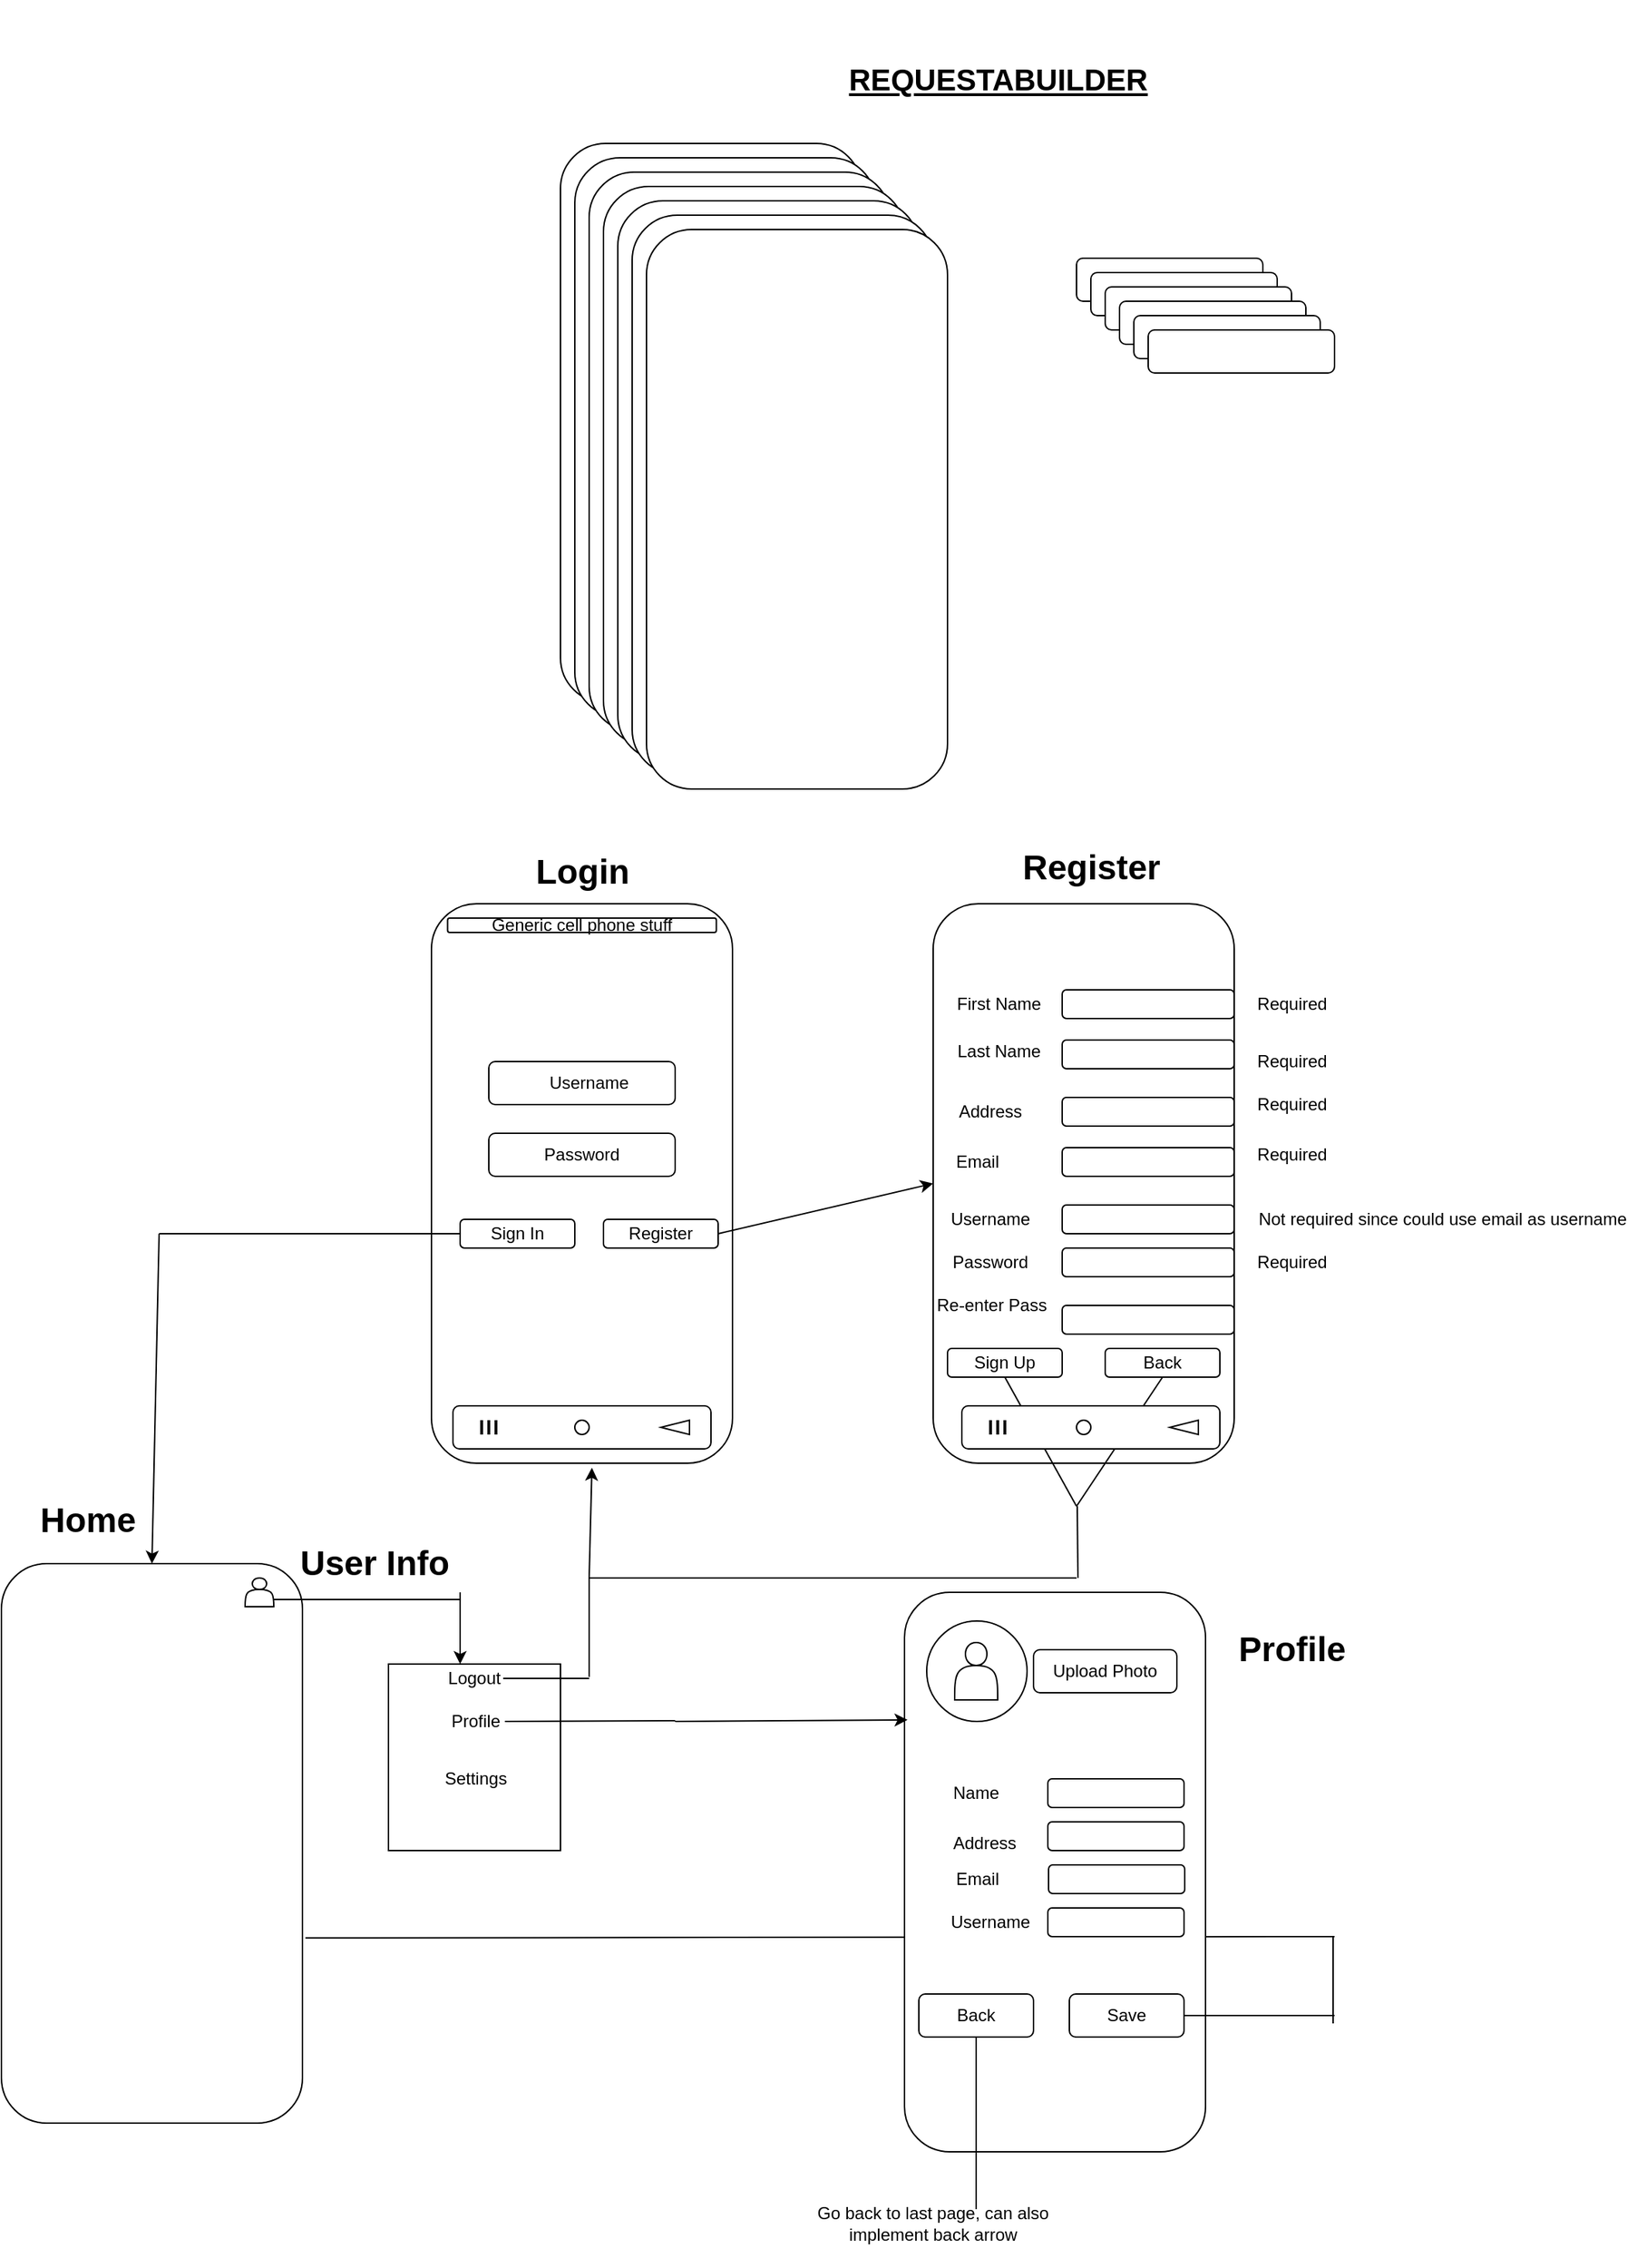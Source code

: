 <mxfile version="14.8.0" type="github">
  <diagram id="QCRtVXhzJN2AWh_LGw6S" name="Page-1">
    <mxGraphModel dx="2272" dy="794" grid="1" gridSize="10" guides="1" tooltips="1" connect="1" arrows="1" fold="1" page="1" pageScale="1" pageWidth="850" pageHeight="1100" math="0" shadow="0">
      <root>
        <mxCell id="0" />
        <mxCell id="1" parent="0" />
        <mxCell id="H3QQZvvAGUR-z7Z-Pk0n-115" value="" style="endArrow=none;html=1;exitX=1.01;exitY=0.669;exitDx=0;exitDy=0;exitPerimeter=0;" edge="1" parent="1" source="H3QQZvvAGUR-z7Z-Pk0n-14">
          <mxGeometry width="50" height="50" relative="1" as="geometry">
            <mxPoint x="600" y="1370" as="sourcePoint" />
            <mxPoint x="660" y="1370" as="targetPoint" />
          </mxGeometry>
        </mxCell>
        <mxCell id="H3QQZvvAGUR-z7Z-Pk0n-1" value="&lt;font style=&quot;font-size: 21px&quot;&gt;&lt;b&gt;&lt;u&gt;REQUESTABUILDER&lt;/u&gt;&lt;/b&gt;&lt;/font&gt;" style="text;html=1;strokeColor=none;fillColor=none;align=center;verticalAlign=middle;whiteSpace=wrap;rounded=0;" vertex="1" parent="1">
          <mxGeometry x="288" y="20" width="275" height="110" as="geometry" />
        </mxCell>
        <mxCell id="H3QQZvvAGUR-z7Z-Pk0n-6" value="" style="rounded=1;whiteSpace=wrap;html=1;" vertex="1" parent="1">
          <mxGeometry x="120" y="120" width="210" height="390" as="geometry" />
        </mxCell>
        <mxCell id="H3QQZvvAGUR-z7Z-Pk0n-7" value="" style="rounded=1;whiteSpace=wrap;html=1;" vertex="1" parent="1">
          <mxGeometry x="130" y="130" width="210" height="390" as="geometry" />
        </mxCell>
        <mxCell id="H3QQZvvAGUR-z7Z-Pk0n-8" value="" style="rounded=1;whiteSpace=wrap;html=1;" vertex="1" parent="1">
          <mxGeometry x="140" y="140" width="210" height="390" as="geometry" />
        </mxCell>
        <mxCell id="H3QQZvvAGUR-z7Z-Pk0n-9" value="" style="rounded=1;whiteSpace=wrap;html=1;" vertex="1" parent="1">
          <mxGeometry x="150" y="150" width="210" height="390" as="geometry" />
        </mxCell>
        <mxCell id="H3QQZvvAGUR-z7Z-Pk0n-10" value="" style="rounded=1;whiteSpace=wrap;html=1;" vertex="1" parent="1">
          <mxGeometry x="160" y="160" width="210" height="390" as="geometry" />
        </mxCell>
        <mxCell id="H3QQZvvAGUR-z7Z-Pk0n-11" value="" style="rounded=1;whiteSpace=wrap;html=1;" vertex="1" parent="1">
          <mxGeometry x="170" y="170" width="210" height="390" as="geometry" />
        </mxCell>
        <mxCell id="H3QQZvvAGUR-z7Z-Pk0n-12" value="" style="rounded=1;whiteSpace=wrap;html=1;" vertex="1" parent="1">
          <mxGeometry x="180" y="180" width="210" height="390" as="geometry" />
        </mxCell>
        <mxCell id="H3QQZvvAGUR-z7Z-Pk0n-14" value="" style="rounded=1;whiteSpace=wrap;html=1;" vertex="1" parent="1">
          <mxGeometry x="-270" y="1110" width="210" height="390" as="geometry" />
        </mxCell>
        <mxCell id="H3QQZvvAGUR-z7Z-Pk0n-13" value="" style="rounded=1;whiteSpace=wrap;html=1;" vertex="1" parent="1">
          <mxGeometry x="360" y="1130" width="210" height="390" as="geometry" />
        </mxCell>
        <mxCell id="H3QQZvvAGUR-z7Z-Pk0n-15" value="" style="rounded=1;whiteSpace=wrap;html=1;" vertex="1" parent="1">
          <mxGeometry x="380" y="650" width="210" height="390" as="geometry" />
        </mxCell>
        <mxCell id="H3QQZvvAGUR-z7Z-Pk0n-16" value="" style="rounded=1;whiteSpace=wrap;html=1;" vertex="1" parent="1">
          <mxGeometry x="30" y="650" width="210" height="390" as="geometry" />
        </mxCell>
        <mxCell id="H3QQZvvAGUR-z7Z-Pk0n-17" value="" style="rounded=1;whiteSpace=wrap;html=1;" vertex="1" parent="1">
          <mxGeometry x="70" y="810" width="130" height="30" as="geometry" />
        </mxCell>
        <mxCell id="H3QQZvvAGUR-z7Z-Pk0n-18" value="" style="rounded=1;whiteSpace=wrap;html=1;" vertex="1" parent="1">
          <mxGeometry x="480" y="200" width="130" height="30" as="geometry" />
        </mxCell>
        <mxCell id="H3QQZvvAGUR-z7Z-Pk0n-19" value="" style="rounded=1;whiteSpace=wrap;html=1;" vertex="1" parent="1">
          <mxGeometry x="490" y="210" width="130" height="30" as="geometry" />
        </mxCell>
        <mxCell id="H3QQZvvAGUR-z7Z-Pk0n-20" value="" style="rounded=1;whiteSpace=wrap;html=1;" vertex="1" parent="1">
          <mxGeometry x="500" y="220" width="130" height="30" as="geometry" />
        </mxCell>
        <mxCell id="H3QQZvvAGUR-z7Z-Pk0n-21" value="" style="rounded=1;whiteSpace=wrap;html=1;" vertex="1" parent="1">
          <mxGeometry x="510" y="230" width="130" height="30" as="geometry" />
        </mxCell>
        <mxCell id="H3QQZvvAGUR-z7Z-Pk0n-22" value="" style="rounded=1;whiteSpace=wrap;html=1;" vertex="1" parent="1">
          <mxGeometry x="520" y="240" width="130" height="30" as="geometry" />
        </mxCell>
        <mxCell id="H3QQZvvAGUR-z7Z-Pk0n-23" value="" style="rounded=1;whiteSpace=wrap;html=1;" vertex="1" parent="1">
          <mxGeometry x="530" y="250" width="130" height="30" as="geometry" />
        </mxCell>
        <mxCell id="H3QQZvvAGUR-z7Z-Pk0n-24" value="Back" style="rounded=1;whiteSpace=wrap;html=1;" vertex="1" parent="1">
          <mxGeometry x="370" y="1410" width="80" height="30" as="geometry" />
        </mxCell>
        <mxCell id="H3QQZvvAGUR-z7Z-Pk0n-25" value="" style="rounded=1;whiteSpace=wrap;html=1;" vertex="1" parent="1">
          <mxGeometry x="470" y="710" width="120" height="20" as="geometry" />
        </mxCell>
        <mxCell id="H3QQZvvAGUR-z7Z-Pk0n-26" value="" style="rounded=1;whiteSpace=wrap;html=1;" vertex="1" parent="1">
          <mxGeometry x="45" y="1000" width="180" height="30" as="geometry" />
        </mxCell>
        <mxCell id="H3QQZvvAGUR-z7Z-Pk0n-27" value="Generic cell phone stuff" style="rounded=1;whiteSpace=wrap;html=1;" vertex="1" parent="1">
          <mxGeometry x="41.25" y="660" width="187.5" height="10" as="geometry" />
        </mxCell>
        <mxCell id="H3QQZvvAGUR-z7Z-Pk0n-28" value="" style="rounded=1;whiteSpace=wrap;html=1;" vertex="1" parent="1">
          <mxGeometry x="70" y="760" width="130" height="30" as="geometry" />
        </mxCell>
        <mxCell id="H3QQZvvAGUR-z7Z-Pk0n-29" value="Username" style="text;html=1;strokeColor=none;fillColor=none;align=center;verticalAlign=middle;whiteSpace=wrap;rounded=0;" vertex="1" parent="1">
          <mxGeometry x="80" y="765" width="120" height="20" as="geometry" />
        </mxCell>
        <mxCell id="H3QQZvvAGUR-z7Z-Pk0n-30" value="Password" style="text;html=1;strokeColor=none;fillColor=none;align=center;verticalAlign=middle;whiteSpace=wrap;rounded=0;" vertex="1" parent="1">
          <mxGeometry x="75" y="815" width="120" height="20" as="geometry" />
        </mxCell>
        <mxCell id="H3QQZvvAGUR-z7Z-Pk0n-31" value="Sign In" style="rounded=1;whiteSpace=wrap;html=1;" vertex="1" parent="1">
          <mxGeometry x="50" y="870" width="80" height="20" as="geometry" />
        </mxCell>
        <mxCell id="H3QQZvvAGUR-z7Z-Pk0n-32" value="Register" style="rounded=1;whiteSpace=wrap;html=1;" vertex="1" parent="1">
          <mxGeometry x="150" y="870" width="80" height="20" as="geometry" />
        </mxCell>
        <mxCell id="H3QQZvvAGUR-z7Z-Pk0n-35" value="" style="ellipse;whiteSpace=wrap;html=1;aspect=fixed;" vertex="1" parent="1">
          <mxGeometry x="130" y="1010" width="10" height="10" as="geometry" />
        </mxCell>
        <mxCell id="H3QQZvvAGUR-z7Z-Pk0n-36" value="" style="html=1;shadow=0;dashed=0;align=center;verticalAlign=middle;shape=mxgraph.arrows2.arrow;dy=0.6;dx=40;flipH=1;notch=0;" vertex="1" parent="1">
          <mxGeometry x="190" y="1010" width="20" height="10" as="geometry" />
        </mxCell>
        <mxCell id="H3QQZvvAGUR-z7Z-Pk0n-37" value="" style="line;strokeWidth=2;direction=south;html=1;" vertex="1" parent="1">
          <mxGeometry x="70" y="1010" width="10" height="10" as="geometry" />
        </mxCell>
        <mxCell id="H3QQZvvAGUR-z7Z-Pk0n-38" value="" style="line;strokeWidth=2;direction=south;html=1;" vertex="1" parent="1">
          <mxGeometry x="65" y="1010" width="10" height="10" as="geometry" />
        </mxCell>
        <mxCell id="H3QQZvvAGUR-z7Z-Pk0n-39" value="" style="line;strokeWidth=2;direction=south;html=1;" vertex="1" parent="1">
          <mxGeometry x="60" y="1010" width="10" height="10" as="geometry" />
        </mxCell>
        <mxCell id="H3QQZvvAGUR-z7Z-Pk0n-40" value="" style="endArrow=classic;html=1;exitX=1;exitY=0.5;exitDx=0;exitDy=0;entryX=0;entryY=0.5;entryDx=0;entryDy=0;" edge="1" parent="1" source="H3QQZvvAGUR-z7Z-Pk0n-32" target="H3QQZvvAGUR-z7Z-Pk0n-15">
          <mxGeometry width="50" height="50" relative="1" as="geometry">
            <mxPoint x="270" y="910" as="sourcePoint" />
            <mxPoint x="320" y="860" as="targetPoint" />
          </mxGeometry>
        </mxCell>
        <mxCell id="H3QQZvvAGUR-z7Z-Pk0n-42" value="" style="rounded=1;whiteSpace=wrap;html=1;" vertex="1" parent="1">
          <mxGeometry x="470" y="745" width="120" height="20" as="geometry" />
        </mxCell>
        <mxCell id="H3QQZvvAGUR-z7Z-Pk0n-43" value="" style="rounded=1;whiteSpace=wrap;html=1;" vertex="1" parent="1">
          <mxGeometry x="470" y="785" width="120" height="20" as="geometry" />
        </mxCell>
        <mxCell id="H3QQZvvAGUR-z7Z-Pk0n-44" value="" style="rounded=1;whiteSpace=wrap;html=1;" vertex="1" parent="1">
          <mxGeometry x="470" y="820" width="120" height="20" as="geometry" />
        </mxCell>
        <mxCell id="H3QQZvvAGUR-z7Z-Pk0n-45" value="First Name" style="text;html=1;strokeColor=none;fillColor=none;align=center;verticalAlign=middle;whiteSpace=wrap;rounded=0;" vertex="1" parent="1">
          <mxGeometry x="390.5" y="715" width="70" height="10" as="geometry" />
        </mxCell>
        <mxCell id="H3QQZvvAGUR-z7Z-Pk0n-46" value="Last Name" style="text;html=1;strokeColor=none;fillColor=none;align=center;verticalAlign=middle;whiteSpace=wrap;rounded=0;" vertex="1" parent="1">
          <mxGeometry x="390.5" y="745" width="69.5" height="15" as="geometry" />
        </mxCell>
        <mxCell id="H3QQZvvAGUR-z7Z-Pk0n-47" value="Address" style="text;html=1;strokeColor=none;fillColor=none;align=center;verticalAlign=middle;whiteSpace=wrap;rounded=0;" vertex="1" parent="1">
          <mxGeometry x="400" y="785" width="40" height="20" as="geometry" />
        </mxCell>
        <mxCell id="H3QQZvvAGUR-z7Z-Pk0n-48" value="Email" style="text;html=1;strokeColor=none;fillColor=none;align=center;verticalAlign=middle;whiteSpace=wrap;rounded=0;" vertex="1" parent="1">
          <mxGeometry x="390.5" y="820" width="40" height="20" as="geometry" />
        </mxCell>
        <mxCell id="H3QQZvvAGUR-z7Z-Pk0n-49" value="Username" style="text;html=1;strokeColor=none;fillColor=none;align=center;verticalAlign=middle;whiteSpace=wrap;rounded=0;" vertex="1" parent="1">
          <mxGeometry x="400" y="860" width="40" height="20" as="geometry" />
        </mxCell>
        <mxCell id="H3QQZvvAGUR-z7Z-Pk0n-50" value="" style="rounded=1;whiteSpace=wrap;html=1;" vertex="1" parent="1">
          <mxGeometry x="470" y="860" width="120" height="20" as="geometry" />
        </mxCell>
        <mxCell id="H3QQZvvAGUR-z7Z-Pk0n-51" value="Sign Up" style="rounded=1;whiteSpace=wrap;html=1;" vertex="1" parent="1">
          <mxGeometry x="390" y="960" width="80" height="20" as="geometry" />
        </mxCell>
        <mxCell id="H3QQZvvAGUR-z7Z-Pk0n-52" value="Back" style="rounded=1;whiteSpace=wrap;html=1;" vertex="1" parent="1">
          <mxGeometry x="500" y="960" width="80" height="20" as="geometry" />
        </mxCell>
        <mxCell id="H3QQZvvAGUR-z7Z-Pk0n-53" value="Required" style="text;html=1;align=center;verticalAlign=middle;resizable=0;points=[];autosize=1;strokeColor=none;" vertex="1" parent="1">
          <mxGeometry x="600" y="710" width="60" height="20" as="geometry" />
        </mxCell>
        <mxCell id="H3QQZvvAGUR-z7Z-Pk0n-54" value="Required" style="text;html=1;align=center;verticalAlign=middle;resizable=0;points=[];autosize=1;strokeColor=none;" vertex="1" parent="1">
          <mxGeometry x="600" y="815" width="60" height="20" as="geometry" />
        </mxCell>
        <mxCell id="H3QQZvvAGUR-z7Z-Pk0n-55" value="Required" style="text;html=1;align=center;verticalAlign=middle;resizable=0;points=[];autosize=1;strokeColor=none;" vertex="1" parent="1">
          <mxGeometry x="600" y="780" width="60" height="20" as="geometry" />
        </mxCell>
        <mxCell id="H3QQZvvAGUR-z7Z-Pk0n-56" value="Required" style="text;html=1;align=center;verticalAlign=middle;resizable=0;points=[];autosize=1;strokeColor=none;" vertex="1" parent="1">
          <mxGeometry x="600" y="750" width="60" height="20" as="geometry" />
        </mxCell>
        <mxCell id="H3QQZvvAGUR-z7Z-Pk0n-57" value="Not required since could use email as username" style="text;html=1;align=center;verticalAlign=middle;resizable=0;points=[];autosize=1;strokeColor=none;" vertex="1" parent="1">
          <mxGeometry x="600" y="860" width="270" height="20" as="geometry" />
        </mxCell>
        <mxCell id="H3QQZvvAGUR-z7Z-Pk0n-58" value="" style="rounded=1;whiteSpace=wrap;html=1;" vertex="1" parent="1">
          <mxGeometry x="470" y="890" width="120" height="20" as="geometry" />
        </mxCell>
        <mxCell id="H3QQZvvAGUR-z7Z-Pk0n-59" value="Password" style="text;html=1;strokeColor=none;fillColor=none;align=center;verticalAlign=middle;whiteSpace=wrap;rounded=0;" vertex="1" parent="1">
          <mxGeometry x="400" y="890" width="40" height="20" as="geometry" />
        </mxCell>
        <mxCell id="H3QQZvvAGUR-z7Z-Pk0n-60" value="Required" style="text;html=1;align=center;verticalAlign=middle;resizable=0;points=[];autosize=1;strokeColor=none;" vertex="1" parent="1">
          <mxGeometry x="600" y="890" width="60" height="20" as="geometry" />
        </mxCell>
        <mxCell id="H3QQZvvAGUR-z7Z-Pk0n-61" value="Re-enter Pass" style="text;html=1;strokeColor=none;fillColor=none;align=center;verticalAlign=middle;whiteSpace=wrap;rounded=0;" vertex="1" parent="1">
          <mxGeometry x="380.5" y="920" width="79.5" height="20" as="geometry" />
        </mxCell>
        <mxCell id="H3QQZvvAGUR-z7Z-Pk0n-62" value="" style="rounded=1;whiteSpace=wrap;html=1;" vertex="1" parent="1">
          <mxGeometry x="470" y="930" width="120" height="20" as="geometry" />
        </mxCell>
        <mxCell id="H3QQZvvAGUR-z7Z-Pk0n-63" value="" style="endArrow=none;html=1;entryX=0.5;entryY=1;entryDx=0;entryDy=0;" edge="1" parent="1" target="H3QQZvvAGUR-z7Z-Pk0n-51">
          <mxGeometry width="50" height="50" relative="1" as="geometry">
            <mxPoint x="480" y="1070" as="sourcePoint" />
            <mxPoint x="435.5" y="990" as="targetPoint" />
          </mxGeometry>
        </mxCell>
        <mxCell id="H3QQZvvAGUR-z7Z-Pk0n-64" value="" style="endArrow=none;html=1;entryX=0.5;entryY=1;entryDx=0;entryDy=0;" edge="1" parent="1" target="H3QQZvvAGUR-z7Z-Pk0n-52">
          <mxGeometry width="50" height="50" relative="1" as="geometry">
            <mxPoint x="480" y="1070" as="sourcePoint" />
            <mxPoint x="540" y="1020" as="targetPoint" />
          </mxGeometry>
        </mxCell>
        <mxCell id="H3QQZvvAGUR-z7Z-Pk0n-66" value="" style="endArrow=none;html=1;" edge="1" parent="1">
          <mxGeometry width="50" height="50" relative="1" as="geometry">
            <mxPoint x="481" y="1120" as="sourcePoint" />
            <mxPoint x="480.5" y="1070" as="targetPoint" />
          </mxGeometry>
        </mxCell>
        <mxCell id="H3QQZvvAGUR-z7Z-Pk0n-67" value="" style="endArrow=none;html=1;" edge="1" parent="1">
          <mxGeometry width="50" height="50" relative="1" as="geometry">
            <mxPoint x="140" y="1120" as="sourcePoint" />
            <mxPoint x="480" y="1120" as="targetPoint" />
          </mxGeometry>
        </mxCell>
        <mxCell id="H3QQZvvAGUR-z7Z-Pk0n-68" value="" style="endArrow=classic;html=1;entryX=0.533;entryY=1.008;entryDx=0;entryDy=0;entryPerimeter=0;" edge="1" parent="1" target="H3QQZvvAGUR-z7Z-Pk0n-16">
          <mxGeometry width="50" height="50" relative="1" as="geometry">
            <mxPoint x="140" y="1120" as="sourcePoint" />
            <mxPoint x="190" y="1060" as="targetPoint" />
          </mxGeometry>
        </mxCell>
        <mxCell id="H3QQZvvAGUR-z7Z-Pk0n-69" value="" style="endArrow=none;html=1;entryX=0;entryY=0.5;entryDx=0;entryDy=0;" edge="1" parent="1" target="H3QQZvvAGUR-z7Z-Pk0n-31">
          <mxGeometry width="50" height="50" relative="1" as="geometry">
            <mxPoint x="-160" y="880" as="sourcePoint" />
            <mxPoint x="10" y="880" as="targetPoint" />
          </mxGeometry>
        </mxCell>
        <mxCell id="H3QQZvvAGUR-z7Z-Pk0n-70" value="" style="endArrow=classic;html=1;entryX=0.5;entryY=0;entryDx=0;entryDy=0;" edge="1" parent="1" target="H3QQZvvAGUR-z7Z-Pk0n-14">
          <mxGeometry width="50" height="50" relative="1" as="geometry">
            <mxPoint x="-160" y="880" as="sourcePoint" />
            <mxPoint x="-165" y="1060" as="targetPoint" />
          </mxGeometry>
        </mxCell>
        <mxCell id="H3QQZvvAGUR-z7Z-Pk0n-71" value="" style="rounded=1;whiteSpace=wrap;html=1;" vertex="1" parent="1">
          <mxGeometry x="400" y="1000" width="180" height="30" as="geometry" />
        </mxCell>
        <mxCell id="H3QQZvvAGUR-z7Z-Pk0n-72" value="" style="html=1;shadow=0;dashed=0;align=center;verticalAlign=middle;shape=mxgraph.arrows2.arrow;dy=0.6;dx=40;flipH=1;notch=0;" vertex="1" parent="1">
          <mxGeometry x="545" y="1010" width="20" height="10" as="geometry" />
        </mxCell>
        <mxCell id="H3QQZvvAGUR-z7Z-Pk0n-73" value="" style="ellipse;whiteSpace=wrap;html=1;aspect=fixed;" vertex="1" parent="1">
          <mxGeometry x="480" y="1010" width="10" height="10" as="geometry" />
        </mxCell>
        <mxCell id="H3QQZvvAGUR-z7Z-Pk0n-74" value="" style="line;strokeWidth=2;direction=south;html=1;" vertex="1" parent="1">
          <mxGeometry x="420" y="1010" width="10" height="10" as="geometry" />
        </mxCell>
        <mxCell id="H3QQZvvAGUR-z7Z-Pk0n-75" value="" style="line;strokeWidth=2;direction=south;html=1;" vertex="1" parent="1">
          <mxGeometry x="425" y="1010" width="10" height="10" as="geometry" />
        </mxCell>
        <mxCell id="H3QQZvvAGUR-z7Z-Pk0n-76" value="" style="line;strokeWidth=2;direction=south;html=1;" vertex="1" parent="1">
          <mxGeometry x="415" y="1010" width="10" height="10" as="geometry" />
        </mxCell>
        <mxCell id="H3QQZvvAGUR-z7Z-Pk0n-77" value="" style="shape=actor;whiteSpace=wrap;html=1;" vertex="1" parent="1">
          <mxGeometry x="-100" y="1120" width="20" height="20" as="geometry" />
        </mxCell>
        <mxCell id="H3QQZvvAGUR-z7Z-Pk0n-79" value="" style="endArrow=none;html=1;exitX=1;exitY=0.75;exitDx=0;exitDy=0;" edge="1" parent="1" source="H3QQZvvAGUR-z7Z-Pk0n-77">
          <mxGeometry width="50" height="50" relative="1" as="geometry">
            <mxPoint x="-20" y="1180" as="sourcePoint" />
            <mxPoint x="50" y="1135" as="targetPoint" />
          </mxGeometry>
        </mxCell>
        <mxCell id="H3QQZvvAGUR-z7Z-Pk0n-80" value="" style="endArrow=classic;html=1;" edge="1" parent="1">
          <mxGeometry width="50" height="50" relative="1" as="geometry">
            <mxPoint x="50" y="1130" as="sourcePoint" />
            <mxPoint x="50" y="1180" as="targetPoint" />
          </mxGeometry>
        </mxCell>
        <mxCell id="H3QQZvvAGUR-z7Z-Pk0n-81" value="" style="rounded=0;whiteSpace=wrap;html=1;" vertex="1" parent="1">
          <mxGeometry y="1180" width="120" height="130" as="geometry" />
        </mxCell>
        <mxCell id="H3QQZvvAGUR-z7Z-Pk0n-82" value="Home" style="text;strokeColor=none;fillColor=none;html=1;fontSize=24;fontStyle=1;verticalAlign=middle;align=center;" vertex="1" parent="1">
          <mxGeometry x="-260" y="1060" width="100" height="40" as="geometry" />
        </mxCell>
        <mxCell id="H3QQZvvAGUR-z7Z-Pk0n-83" value="Register" style="text;strokeColor=none;fillColor=none;html=1;fontSize=24;fontStyle=1;verticalAlign=middle;align=center;" vertex="1" parent="1">
          <mxGeometry x="440" y="605" width="100" height="40" as="geometry" />
        </mxCell>
        <mxCell id="H3QQZvvAGUR-z7Z-Pk0n-84" value="Login" style="text;strokeColor=none;fillColor=none;html=1;fontSize=24;fontStyle=1;verticalAlign=middle;align=center;" vertex="1" parent="1">
          <mxGeometry x="85" y="610" width="100" height="35" as="geometry" />
        </mxCell>
        <mxCell id="H3QQZvvAGUR-z7Z-Pk0n-86" value="User Info" style="text;strokeColor=none;fillColor=none;html=1;fontSize=24;fontStyle=1;verticalAlign=middle;align=center;" vertex="1" parent="1">
          <mxGeometry x="-60" y="1090" width="100" height="40" as="geometry" />
        </mxCell>
        <mxCell id="H3QQZvvAGUR-z7Z-Pk0n-87" value="Logout" style="text;html=1;strokeColor=none;fillColor=none;align=center;verticalAlign=middle;whiteSpace=wrap;rounded=0;" vertex="1" parent="1">
          <mxGeometry x="40" y="1180" width="40" height="20" as="geometry" />
        </mxCell>
        <mxCell id="H3QQZvvAGUR-z7Z-Pk0n-88" value="Profile" style="text;html=1;strokeColor=none;fillColor=none;align=center;verticalAlign=middle;whiteSpace=wrap;rounded=0;" vertex="1" parent="1">
          <mxGeometry x="41.25" y="1210" width="40" height="20" as="geometry" />
        </mxCell>
        <mxCell id="H3QQZvvAGUR-z7Z-Pk0n-89" value="Settings" style="text;html=1;strokeColor=none;fillColor=none;align=center;verticalAlign=middle;whiteSpace=wrap;rounded=0;" vertex="1" parent="1">
          <mxGeometry x="41.25" y="1250" width="40" height="20" as="geometry" />
        </mxCell>
        <mxCell id="H3QQZvvAGUR-z7Z-Pk0n-91" value="" style="endArrow=none;html=1;exitX=1;exitY=0.5;exitDx=0;exitDy=0;" edge="1" parent="1" source="H3QQZvvAGUR-z7Z-Pk0n-87">
          <mxGeometry width="50" height="50" relative="1" as="geometry">
            <mxPoint x="130" y="1189.5" as="sourcePoint" />
            <mxPoint x="140" y="1190" as="targetPoint" />
          </mxGeometry>
        </mxCell>
        <mxCell id="H3QQZvvAGUR-z7Z-Pk0n-92" value="" style="endArrow=none;html=1;exitX=1;exitY=0.5;exitDx=0;exitDy=0;" edge="1" parent="1">
          <mxGeometry width="50" height="50" relative="1" as="geometry">
            <mxPoint x="140" y="1189" as="sourcePoint" />
            <mxPoint x="140" y="1120" as="targetPoint" />
          </mxGeometry>
        </mxCell>
        <mxCell id="H3QQZvvAGUR-z7Z-Pk0n-93" value="" style="endArrow=none;html=1;exitX=1;exitY=0.5;exitDx=0;exitDy=0;" edge="1" parent="1" source="H3QQZvvAGUR-z7Z-Pk0n-88">
          <mxGeometry width="50" height="50" relative="1" as="geometry">
            <mxPoint x="140" y="1219.5" as="sourcePoint" />
            <mxPoint x="200" y="1219.5" as="targetPoint" />
          </mxGeometry>
        </mxCell>
        <mxCell id="H3QQZvvAGUR-z7Z-Pk0n-94" value="" style="endArrow=classic;html=1;entryX=0.01;entryY=0.228;entryDx=0;entryDy=0;entryPerimeter=0;" edge="1" parent="1" target="H3QQZvvAGUR-z7Z-Pk0n-13">
          <mxGeometry width="50" height="50" relative="1" as="geometry">
            <mxPoint x="200" y="1220" as="sourcePoint" />
            <mxPoint x="330" y="1220" as="targetPoint" />
          </mxGeometry>
        </mxCell>
        <mxCell id="H3QQZvvAGUR-z7Z-Pk0n-95" value="Profile" style="text;strokeColor=none;fillColor=none;html=1;fontSize=24;fontStyle=1;verticalAlign=middle;align=center;" vertex="1" parent="1">
          <mxGeometry x="580" y="1150" width="100" height="40" as="geometry" />
        </mxCell>
        <mxCell id="H3QQZvvAGUR-z7Z-Pk0n-97" value="" style="ellipse;whiteSpace=wrap;html=1;aspect=fixed;" vertex="1" parent="1">
          <mxGeometry x="375.5" y="1150" width="70" height="70" as="geometry" />
        </mxCell>
        <mxCell id="H3QQZvvAGUR-z7Z-Pk0n-98" value="" style="shape=actor;whiteSpace=wrap;html=1;" vertex="1" parent="1">
          <mxGeometry x="395" y="1165" width="30" height="40" as="geometry" />
        </mxCell>
        <mxCell id="H3QQZvvAGUR-z7Z-Pk0n-99" value="Upload Photo" style="rounded=1;whiteSpace=wrap;html=1;" vertex="1" parent="1">
          <mxGeometry x="450" y="1170" width="100" height="30" as="geometry" />
        </mxCell>
        <mxCell id="H3QQZvvAGUR-z7Z-Pk0n-100" value="Name" style="text;html=1;strokeColor=none;fillColor=none;align=center;verticalAlign=middle;whiteSpace=wrap;rounded=0;" vertex="1" parent="1">
          <mxGeometry x="375" y="1260" width="70" height="20" as="geometry" />
        </mxCell>
        <mxCell id="H3QQZvvAGUR-z7Z-Pk0n-101" value="Address" style="text;html=1;strokeColor=none;fillColor=none;align=center;verticalAlign=middle;whiteSpace=wrap;rounded=0;" vertex="1" parent="1">
          <mxGeometry x="380.5" y="1295" width="70" height="20" as="geometry" />
        </mxCell>
        <mxCell id="H3QQZvvAGUR-z7Z-Pk0n-102" value="Email" style="text;html=1;strokeColor=none;fillColor=none;align=center;verticalAlign=middle;whiteSpace=wrap;rounded=0;" vertex="1" parent="1">
          <mxGeometry x="375.5" y="1320" width="70" height="20" as="geometry" />
        </mxCell>
        <mxCell id="H3QQZvvAGUR-z7Z-Pk0n-103" value="Username" style="text;html=1;strokeColor=none;fillColor=none;align=center;verticalAlign=middle;whiteSpace=wrap;rounded=0;" vertex="1" parent="1">
          <mxGeometry x="385.25" y="1350" width="70" height="20" as="geometry" />
        </mxCell>
        <mxCell id="H3QQZvvAGUR-z7Z-Pk0n-104" value="" style="rounded=1;whiteSpace=wrap;html=1;" vertex="1" parent="1">
          <mxGeometry x="460" y="1260" width="95" height="20" as="geometry" />
        </mxCell>
        <mxCell id="H3QQZvvAGUR-z7Z-Pk0n-105" value="" style="rounded=1;whiteSpace=wrap;html=1;" vertex="1" parent="1">
          <mxGeometry x="460" y="1290" width="95" height="20" as="geometry" />
        </mxCell>
        <mxCell id="H3QQZvvAGUR-z7Z-Pk0n-106" value="" style="rounded=1;whiteSpace=wrap;html=1;" vertex="1" parent="1">
          <mxGeometry x="460.5" y="1320" width="95" height="20" as="geometry" />
        </mxCell>
        <mxCell id="H3QQZvvAGUR-z7Z-Pk0n-107" value="" style="rounded=1;whiteSpace=wrap;html=1;" vertex="1" parent="1">
          <mxGeometry x="460" y="1350" width="95" height="20" as="geometry" />
        </mxCell>
        <mxCell id="H3QQZvvAGUR-z7Z-Pk0n-108" value="Save" style="rounded=1;whiteSpace=wrap;html=1;" vertex="1" parent="1">
          <mxGeometry x="475" y="1410" width="80" height="30" as="geometry" />
        </mxCell>
        <mxCell id="H3QQZvvAGUR-z7Z-Pk0n-109" value="" style="endArrow=none;html=1;" edge="1" parent="1">
          <mxGeometry width="50" height="50" relative="1" as="geometry">
            <mxPoint x="410" y="1560" as="sourcePoint" />
            <mxPoint x="410" y="1440" as="targetPoint" />
          </mxGeometry>
        </mxCell>
        <mxCell id="H3QQZvvAGUR-z7Z-Pk0n-111" value="Go back to last page, can also implement back arrow" style="text;html=1;strokeColor=none;fillColor=none;align=center;verticalAlign=middle;whiteSpace=wrap;rounded=0;" vertex="1" parent="1">
          <mxGeometry x="270" y="1540" width="220" height="60" as="geometry" />
        </mxCell>
        <mxCell id="H3QQZvvAGUR-z7Z-Pk0n-112" value="" style="endArrow=none;html=1;entryX=1;entryY=0.5;entryDx=0;entryDy=0;" edge="1" parent="1" target="H3QQZvvAGUR-z7Z-Pk0n-108">
          <mxGeometry width="50" height="50" relative="1" as="geometry">
            <mxPoint x="660" y="1425" as="sourcePoint" />
            <mxPoint x="620" y="1440" as="targetPoint" />
          </mxGeometry>
        </mxCell>
        <mxCell id="H3QQZvvAGUR-z7Z-Pk0n-114" value="" style="endArrow=none;html=1;" edge="1" parent="1">
          <mxGeometry width="50" height="50" relative="1" as="geometry">
            <mxPoint x="659" y="1370" as="sourcePoint" />
            <mxPoint x="659" y="1430.5" as="targetPoint" />
          </mxGeometry>
        </mxCell>
      </root>
    </mxGraphModel>
  </diagram>
</mxfile>
